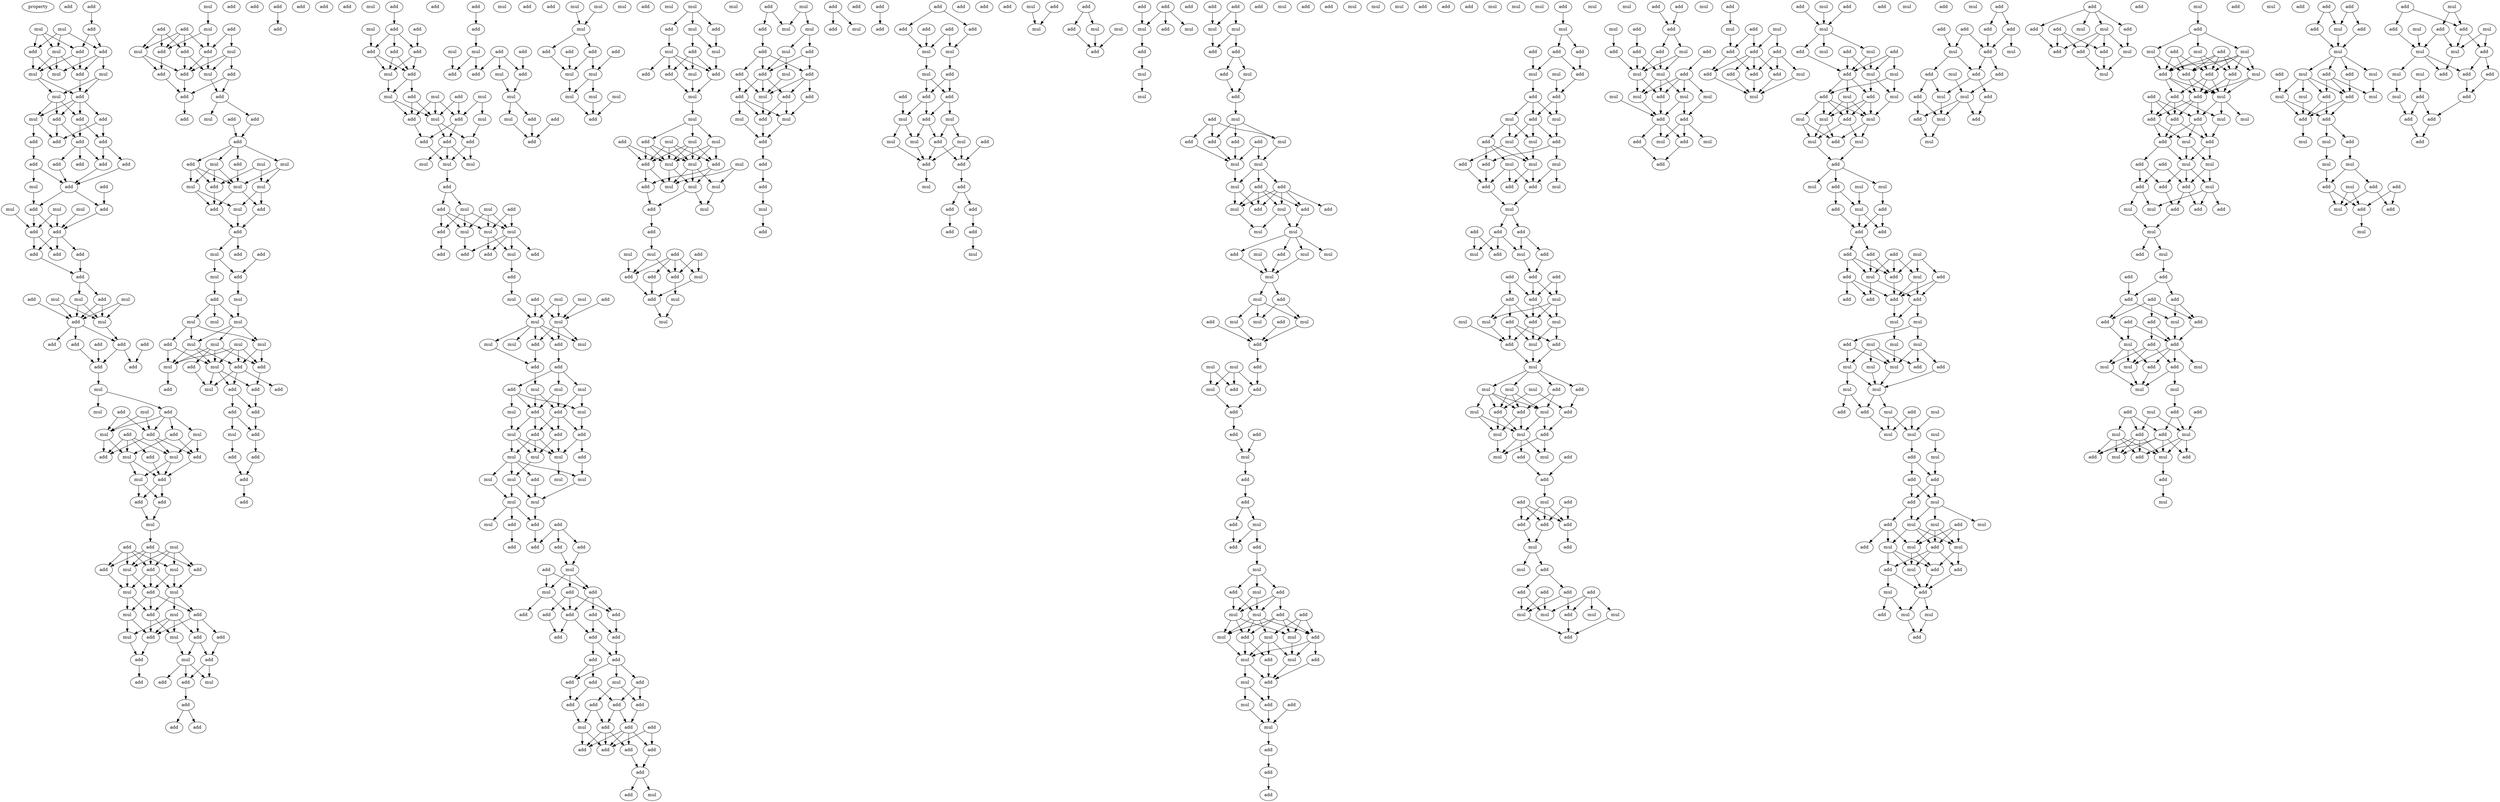 digraph {
    node [fontcolor=black]
    property [mul=2,lf=1.7]
    0 [ label = add ];
    1 [ label = add ];
    2 [ label = mul ];
    3 [ label = add ];
    4 [ label = mul ];
    5 [ label = add ];
    6 [ label = add ];
    7 [ label = mul ];
    8 [ label = add ];
    9 [ label = mul ];
    10 [ label = mul ];
    11 [ label = mul ];
    12 [ label = add ];
    13 [ label = mul ];
    14 [ label = add ];
    15 [ label = mul ];
    16 [ label = add ];
    17 [ label = add ];
    18 [ label = add ];
    19 [ label = add ];
    20 [ label = add ];
    21 [ label = add ];
    22 [ label = add ];
    23 [ label = add ];
    24 [ label = add ];
    25 [ label = add ];
    26 [ label = add ];
    27 [ label = add ];
    28 [ label = add ];
    29 [ label = mul ];
    30 [ label = add ];
    31 [ label = add ];
    32 [ label = mul ];
    33 [ label = mul ];
    34 [ label = add ];
    35 [ label = mul ];
    36 [ label = add ];
    37 [ label = add ];
    38 [ label = add ];
    39 [ label = add ];
    40 [ label = add ];
    41 [ label = add ];
    42 [ label = mul ];
    43 [ label = mul ];
    44 [ label = add ];
    45 [ label = mul ];
    46 [ label = add ];
    47 [ label = mul ];
    48 [ label = add ];
    49 [ label = add ];
    50 [ label = add ];
    51 [ label = add ];
    52 [ label = add ];
    53 [ label = add ];
    54 [ label = add ];
    55 [ label = add ];
    56 [ label = mul ];
    57 [ label = mul ];
    58 [ label = add ];
    59 [ label = mul ];
    60 [ label = add ];
    61 [ label = add ];
    62 [ label = mul ];
    63 [ label = add ];
    64 [ label = mul ];
    65 [ label = add ];
    66 [ label = mul ];
    67 [ label = add ];
    68 [ label = mul ];
    69 [ label = add ];
    70 [ label = add ];
    71 [ label = mul ];
    72 [ label = add ];
    73 [ label = add ];
    74 [ label = add ];
    75 [ label = mul ];
    76 [ label = add ];
    77 [ label = add ];
    78 [ label = mul ];
    79 [ label = mul ];
    80 [ label = add ];
    81 [ label = add ];
    82 [ label = mul ];
    83 [ label = add ];
    84 [ label = add ];
    85 [ label = mul ];
    86 [ label = mul ];
    87 [ label = mul ];
    88 [ label = add ];
    89 [ label = mul ];
    90 [ label = add ];
    91 [ label = add ];
    92 [ label = mul ];
    93 [ label = add ];
    94 [ label = add ];
    95 [ label = mul ];
    96 [ label = add ];
    97 [ label = mul ];
    98 [ label = add ];
    99 [ label = add ];
    100 [ label = add ];
    101 [ label = mul ];
    102 [ label = add ];
    103 [ label = add ];
    104 [ label = add ];
    105 [ label = add ];
    106 [ label = mul ];
    107 [ label = mul ];
    108 [ label = add ];
    109 [ label = add ];
    110 [ label = add ];
    111 [ label = add ];
    112 [ label = add ];
    113 [ label = mul ];
    114 [ label = mul ];
    115 [ label = add ];
    116 [ label = add ];
    117 [ label = add ];
    118 [ label = mul ];
    119 [ label = add ];
    120 [ label = add ];
    121 [ label = add ];
    122 [ label = add ];
    123 [ label = mul ];
    124 [ label = add ];
    125 [ label = add ];
    126 [ label = add ];
    127 [ label = mul ];
    128 [ label = mul ];
    129 [ label = add ];
    130 [ label = add ];
    131 [ label = mul ];
    132 [ label = mul ];
    133 [ label = mul ];
    134 [ label = mul ];
    135 [ label = add ];
    136 [ label = mul ];
    137 [ label = add ];
    138 [ label = add ];
    139 [ label = add ];
    140 [ label = add ];
    141 [ label = add ];
    142 [ label = mul ];
    143 [ label = mul ];
    144 [ label = add ];
    145 [ label = mul ];
    146 [ label = add ];
    147 [ label = mul ];
    148 [ label = mul ];
    149 [ label = mul ];
    150 [ label = add ];
    151 [ label = mul ];
    152 [ label = mul ];
    153 [ label = mul ];
    154 [ label = mul ];
    155 [ label = add ];
    156 [ label = add ];
    157 [ label = mul ];
    158 [ label = add ];
    159 [ label = mul ];
    160 [ label = add ];
    161 [ label = add ];
    162 [ label = add ];
    163 [ label = mul ];
    164 [ label = add ];
    165 [ label = add ];
    166 [ label = add ];
    167 [ label = mul ];
    168 [ label = add ];
    169 [ label = add ];
    170 [ label = add ];
    171 [ label = add ];
    172 [ label = add ];
    173 [ label = add ];
    174 [ label = add ];
    175 [ label = add ];
    176 [ label = add ];
    177 [ label = add ];
    178 [ label = add ];
    179 [ label = add ];
    180 [ label = mul ];
    181 [ label = add ];
    182 [ label = add ];
    183 [ label = add ];
    184 [ label = mul ];
    185 [ label = add ];
    186 [ label = add ];
    187 [ label = add ];
    188 [ label = add ];
    189 [ label = add ];
    190 [ label = mul ];
    191 [ label = mul ];
    192 [ label = mul ];
    193 [ label = mul ];
    194 [ label = add ];
    195 [ label = add ];
    196 [ label = mul ];
    197 [ label = add ];
    198 [ label = mul ];
    199 [ label = add ];
    200 [ label = add ];
    201 [ label = add ];
    202 [ label = add ];
    203 [ label = mul ];
    204 [ label = mul ];
    205 [ label = mul ];
    206 [ label = add ];
    207 [ label = add ];
    208 [ label = mul ];
    209 [ label = add ];
    210 [ label = mul ];
    211 [ label = mul ];
    212 [ label = add ];
    213 [ label = mul ];
    214 [ label = mul ];
    215 [ label = add ];
    216 [ label = add ];
    217 [ label = add ];
    218 [ label = add ];
    219 [ label = mul ];
    220 [ label = add ];
    221 [ label = mul ];
    222 [ label = add ];
    223 [ label = mul ];
    224 [ label = add ];
    225 [ label = mul ];
    226 [ label = mul ];
    227 [ label = mul ];
    228 [ label = mul ];
    229 [ label = add ];
    230 [ label = mul ];
    231 [ label = add ];
    232 [ label = mul ];
    233 [ label = add ];
    234 [ label = add ];
    235 [ label = add ];
    236 [ label = mul ];
    237 [ label = mul ];
    238 [ label = mul ];
    239 [ label = add ];
    240 [ label = mul ];
    241 [ label = add ];
    242 [ label = mul ];
    243 [ label = add ];
    244 [ label = mul ];
    245 [ label = add ];
    246 [ label = add ];
    247 [ label = mul ];
    248 [ label = mul ];
    249 [ label = add ];
    250 [ label = mul ];
    251 [ label = mul ];
    252 [ label = mul ];
    253 [ label = add ];
    254 [ label = mul ];
    255 [ label = mul ];
    256 [ label = mul ];
    257 [ label = mul ];
    258 [ label = add ];
    259 [ label = add ];
    260 [ label = add ];
    261 [ label = mul ];
    262 [ label = add ];
    263 [ label = add ];
    264 [ label = add ];
    265 [ label = add ];
    266 [ label = add ];
    267 [ label = mul ];
    268 [ label = mul ];
    269 [ label = add ];
    270 [ label = add ];
    271 [ label = add ];
    272 [ label = add ];
    273 [ label = add ];
    274 [ label = add ];
    275 [ label = add ];
    276 [ label = add ];
    277 [ label = add ];
    278 [ label = add ];
    279 [ label = add ];
    280 [ label = add ];
    281 [ label = mul ];
    282 [ label = add ];
    283 [ label = add ];
    284 [ label = add ];
    285 [ label = add ];
    286 [ label = add ];
    287 [ label = add ];
    288 [ label = add ];
    289 [ label = add ];
    290 [ label = add ];
    291 [ label = add ];
    292 [ label = mul ];
    293 [ label = add ];
    294 [ label = add ];
    295 [ label = add ];
    296 [ label = add ];
    297 [ label = add ];
    298 [ label = add ];
    299 [ label = mul ];
    300 [ label = add ];
    301 [ label = mul ];
    302 [ label = add ];
    303 [ label = mul ];
    304 [ label = mul ];
    305 [ label = add ];
    306 [ label = add ];
    307 [ label = add ];
    308 [ label = add ];
    309 [ label = add ];
    310 [ label = mul ];
    311 [ label = mul ];
    312 [ label = mul ];
    313 [ label = add ];
    314 [ label = add ];
    315 [ label = add ];
    316 [ label = add ];
    317 [ label = add ];
    318 [ label = mul ];
    319 [ label = mul ];
    320 [ label = mul ];
    321 [ label = add ];
    322 [ label = mul ];
    323 [ label = add ];
    324 [ label = add ];
    325 [ label = add ];
    326 [ label = mul ];
    327 [ label = mul ];
    328 [ label = mul ];
    329 [ label = mul ];
    330 [ label = mul ];
    331 [ label = add ];
    332 [ label = add ];
    333 [ label = mul ];
    334 [ label = mul ];
    335 [ label = add ];
    336 [ label = mul ];
    337 [ label = add ];
    338 [ label = mul ];
    339 [ label = mul ];
    340 [ label = add ];
    341 [ label = mul ];
    342 [ label = add ];
    343 [ label = add ];
    344 [ label = add ];
    345 [ label = mul ];
    346 [ label = mul ];
    347 [ label = mul ];
    348 [ label = add ];
    349 [ label = mul ];
    350 [ label = add ];
    351 [ label = mul ];
    352 [ label = mul ];
    353 [ label = add ];
    354 [ label = mul ];
    355 [ label = add ];
    356 [ label = mul ];
    357 [ label = mul ];
    358 [ label = mul ];
    359 [ label = add ];
    360 [ label = mul ];
    361 [ label = mul ];
    362 [ label = mul ];
    363 [ label = add ];
    364 [ label = add ];
    365 [ label = add ];
    366 [ label = mul ];
    367 [ label = add ];
    368 [ label = mul ];
    369 [ label = add ];
    370 [ label = add ];
    371 [ label = add ];
    372 [ label = mul ];
    373 [ label = mul ];
    374 [ label = add ];
    375 [ label = mul ];
    376 [ label = mul ];
    377 [ label = add ];
    378 [ label = add ];
    379 [ label = mul ];
    380 [ label = mul ];
    381 [ label = add ];
    382 [ label = add ];
    383 [ label = mul ];
    384 [ label = mul ];
    385 [ label = add ];
    386 [ label = add ];
    387 [ label = add ];
    388 [ label = mul ];
    389 [ label = add ];
    390 [ label = add ];
    391 [ label = add ];
    392 [ label = add ];
    393 [ label = mul ];
    394 [ label = mul ];
    395 [ label = add ];
    396 [ label = add ];
    397 [ label = add ];
    398 [ label = add ];
    399 [ label = mul ];
    400 [ label = add ];
    401 [ label = mul ];
    402 [ label = add ];
    403 [ label = add ];
    404 [ label = add ];
    405 [ label = add ];
    406 [ label = add ];
    407 [ label = add ];
    408 [ label = add ];
    409 [ label = add ];
    410 [ label = add ];
    411 [ label = mul ];
    412 [ label = mul ];
    413 [ label = mul ];
    414 [ label = add ];
    415 [ label = add ];
    416 [ label = add ];
    417 [ label = add ];
    418 [ label = mul ];
    419 [ label = mul ];
    420 [ label = add ];
    421 [ label = mul ];
    422 [ label = add ];
    423 [ label = mul ];
    424 [ label = add ];
    425 [ label = mul ];
    426 [ label = add ];
    427 [ label = add ];
    428 [ label = add ];
    429 [ label = mul ];
    430 [ label = add ];
    431 [ label = add ];
    432 [ label = add ];
    433 [ label = add ];
    434 [ label = add ];
    435 [ label = add ];
    436 [ label = mul ];
    437 [ label = add ];
    438 [ label = mul ];
    439 [ label = add ];
    440 [ label = mul ];
    441 [ label = add ];
    442 [ label = add ];
    443 [ label = mul ];
    444 [ label = mul ];
    445 [ label = add ];
    446 [ label = add ];
    447 [ label = add ];
    448 [ label = mul ];
    449 [ label = add ];
    450 [ label = add ];
    451 [ label = mul ];
    452 [ label = add ];
    453 [ label = mul ];
    454 [ label = add ];
    455 [ label = mul ];
    456 [ label = add ];
    457 [ label = add ];
    458 [ label = mul ];
    459 [ label = mul ];
    460 [ label = add ];
    461 [ label = add ];
    462 [ label = add ];
    463 [ label = mul ];
    464 [ label = add ];
    465 [ label = mul ];
    466 [ label = add ];
    467 [ label = add ];
    468 [ label = add ];
    469 [ label = mul ];
    470 [ label = add ];
    471 [ label = add ];
    472 [ label = mul ];
    473 [ label = mul ];
    474 [ label = mul ];
    475 [ label = add ];
    476 [ label = add ];
    477 [ label = add ];
    478 [ label = add ];
    479 [ label = add ];
    480 [ label = mul ];
    481 [ label = mul ];
    482 [ label = mul ];
    483 [ label = mul ];
    484 [ label = add ];
    485 [ label = mul ];
    486 [ label = mul ];
    487 [ label = add ];
    488 [ label = mul ];
    489 [ label = mul ];
    490 [ label = mul ];
    491 [ label = add ];
    492 [ label = add ];
    493 [ label = mul ];
    494 [ label = add ];
    495 [ label = mul ];
    496 [ label = mul ];
    497 [ label = add ];
    498 [ label = mul ];
    499 [ label = add ];
    500 [ label = mul ];
    501 [ label = add ];
    502 [ label = add ];
    503 [ label = mul ];
    504 [ label = add ];
    505 [ label = add ];
    506 [ label = add ];
    507 [ label = mul ];
    508 [ label = mul ];
    509 [ label = add ];
    510 [ label = add ];
    511 [ label = add ];
    512 [ label = add ];
    513 [ label = mul ];
    514 [ label = mul ];
    515 [ label = add ];
    516 [ label = add ];
    517 [ label = add ];
    518 [ label = mul ];
    519 [ label = add ];
    520 [ label = mul ];
    521 [ label = add ];
    522 [ label = mul ];
    523 [ label = add ];
    524 [ label = mul ];
    525 [ label = mul ];
    526 [ label = add ];
    527 [ label = add ];
    528 [ label = mul ];
    529 [ label = add ];
    530 [ label = mul ];
    531 [ label = mul ];
    532 [ label = add ];
    533 [ label = mul ];
    534 [ label = add ];
    535 [ label = mul ];
    536 [ label = mul ];
    537 [ label = add ];
    538 [ label = add ];
    539 [ label = add ];
    540 [ label = mul ];
    541 [ label = mul ];
    542 [ label = add ];
    543 [ label = mul ];
    544 [ label = add ];
    545 [ label = add ];
    546 [ label = add ];
    547 [ label = add ];
    548 [ label = add ];
    549 [ label = mul ];
    550 [ label = mul ];
    551 [ label = mul ];
    552 [ label = add ];
    553 [ label = mul ];
    554 [ label = mul ];
    555 [ label = add ];
    556 [ label = mul ];
    557 [ label = add ];
    558 [ label = add ];
    559 [ label = mul ];
    560 [ label = mul ];
    561 [ label = add ];
    562 [ label = add ];
    563 [ label = add ];
    564 [ label = add ];
    565 [ label = mul ];
    566 [ label = mul ];
    567 [ label = add ];
    568 [ label = add ];
    569 [ label = mul ];
    570 [ label = mul ];
    571 [ label = mul ];
    572 [ label = mul ];
    573 [ label = add ];
    574 [ label = add ];
    575 [ label = mul ];
    576 [ label = add ];
    577 [ label = mul ];
    578 [ label = add ];
    579 [ label = add ];
    580 [ label = mul ];
    581 [ label = add ];
    582 [ label = add ];
    583 [ label = add ];
    584 [ label = mul ];
    585 [ label = mul ];
    586 [ label = add ];
    587 [ label = add ];
    588 [ label = add ];
    589 [ label = add ];
    590 [ label = add ];
    591 [ label = mul ];
    592 [ label = add ];
    593 [ label = add ];
    594 [ label = add ];
    595 [ label = mul ];
    596 [ label = mul ];
    597 [ label = mul ];
    598 [ label = add ];
    599 [ label = add ];
    600 [ label = mul ];
    601 [ label = add ];
    602 [ label = mul ];
    603 [ label = mul ];
    604 [ label = mul ];
    605 [ label = add ];
    606 [ label = add ];
    607 [ label = mul ];
    608 [ label = add ];
    609 [ label = add ];
    610 [ label = mul ];
    611 [ label = add ];
    612 [ label = mul ];
    613 [ label = mul ];
    614 [ label = add ];
    615 [ label = mul ];
    616 [ label = add ];
    617 [ label = mul ];
    618 [ label = add ];
    619 [ label = mul ];
    620 [ label = add ];
    621 [ label = add ];
    622 [ label = add ];
    623 [ label = mul ];
    624 [ label = add ];
    625 [ label = add ];
    626 [ label = add ];
    627 [ label = mul ];
    628 [ label = add ];
    629 [ label = mul ];
    630 [ label = add ];
    631 [ label = add ];
    632 [ label = add ];
    633 [ label = add ];
    634 [ label = add ];
    635 [ label = mul ];
    636 [ label = mul ];
    637 [ label = mul ];
    638 [ label = mul ];
    639 [ label = add ];
    640 [ label = add ];
    641 [ label = add ];
    642 [ label = mul ];
    643 [ label = add ];
    644 [ label = add ];
    645 [ label = add ];
    646 [ label = mul ];
    647 [ label = add ];
    648 [ label = add ];
    649 [ label = add ];
    650 [ label = mul ];
    651 [ label = add ];
    652 [ label = mul ];
    653 [ label = mul ];
    654 [ label = add ];
    655 [ label = mul ];
    656 [ label = mul ];
    657 [ label = mul ];
    658 [ label = mul ];
    659 [ label = add ];
    660 [ label = add ];
    661 [ label = add ];
    662 [ label = mul ];
    663 [ label = add ];
    664 [ label = add ];
    665 [ label = mul ];
    666 [ label = add ];
    667 [ label = add ];
    668 [ label = add ];
    669 [ label = mul ];
    670 [ label = mul ];
    671 [ label = add ];
    672 [ label = add ];
    673 [ label = add ];
    674 [ label = add ];
    675 [ label = add ];
    676 [ label = mul ];
    677 [ label = add ];
    678 [ label = add ];
    679 [ label = mul ];
    680 [ label = add ];
    681 [ label = mul ];
    682 [ label = add ];
    683 [ label = add ];
    684 [ label = mul ];
    685 [ label = mul ];
    686 [ label = add ];
    687 [ label = mul ];
    688 [ label = add ];
    689 [ label = add ];
    690 [ label = mul ];
    691 [ label = mul ];
    692 [ label = mul ];
    693 [ label = add ];
    694 [ label = mul ];
    695 [ label = add ];
    696 [ label = add ];
    697 [ label = mul ];
    698 [ label = add ];
    699 [ label = mul ];
    700 [ label = mul ];
    701 [ label = mul ];
    702 [ label = mul ];
    703 [ label = add ];
    704 [ label = mul ];
    705 [ label = add ];
    706 [ label = mul ];
    707 [ label = mul ];
    708 [ label = add ];
    709 [ label = mul ];
    710 [ label = add ];
    711 [ label = add ];
    712 [ label = add ];
    713 [ label = mul ];
    714 [ label = add ];
    715 [ label = add ];
    716 [ label = add ];
    717 [ label = mul ];
    718 [ label = add ];
    719 [ label = add ];
    720 [ label = add ];
    721 [ label = mul ];
    722 [ label = add ];
    723 [ label = add ];
    724 [ label = mul ];
    725 [ label = add ];
    726 [ label = add ];
    727 [ label = add ];
    728 [ label = add ];
    729 [ label = mul ];
    730 [ label = mul ];
    731 [ label = mul ];
    732 [ label = add ];
    733 [ label = mul ];
    734 [ label = mul ];
    735 [ label = add ];
    736 [ label = mul ];
    737 [ label = mul ];
    738 [ label = mul ];
    739 [ label = add ];
    740 [ label = mul ];
    741 [ label = mul ];
    742 [ label = add ];
    743 [ label = mul ];
    744 [ label = mul ];
    745 [ label = add ];
    746 [ label = add ];
    747 [ label = mul ];
    748 [ label = mul ];
    749 [ label = mul ];
    750 [ label = mul ];
    751 [ label = add ];
    752 [ label = add ];
    753 [ label = add ];
    754 [ label = mul ];
    755 [ label = add ];
    756 [ label = add ];
    757 [ label = mul ];
    758 [ label = add ];
    759 [ label = mul ];
    760 [ label = mul ];
    761 [ label = mul ];
    762 [ label = mul ];
    763 [ label = add ];
    764 [ label = add ];
    765 [ label = mul ];
    766 [ label = add ];
    767 [ label = add ];
    768 [ label = mul ];
    769 [ label = add ];
    770 [ label = add ];
    771 [ label = mul ];
    772 [ label = mul ];
    773 [ label = add ];
    774 [ label = mul ];
    775 [ label = add ];
    776 [ label = mul ];
    777 [ label = add ];
    778 [ label = add ];
    779 [ label = add ];
    780 [ label = add ];
    781 [ label = add ];
    782 [ label = mul ];
    783 [ label = mul ];
    784 [ label = add ];
    785 [ label = add ];
    786 [ label = add ];
    787 [ label = add ];
    788 [ label = mul ];
    789 [ label = add ];
    790 [ label = mul ];
    791 [ label = mul ];
    792 [ label = add ];
    793 [ label = add ];
    794 [ label = add ];
    795 [ label = mul ];
    796 [ label = mul ];
    797 [ label = add ];
    798 [ label = add ];
    799 [ label = add ];
    800 [ label = add ];
    801 [ label = add ];
    802 [ label = mul ];
    803 [ label = mul ];
    804 [ label = add ];
    805 [ label = mul ];
    806 [ label = add ];
    807 [ label = add ];
    808 [ label = mul ];
    809 [ label = mul ];
    810 [ label = add ];
    811 [ label = add ];
    812 [ label = mul ];
    813 [ label = mul ];
    814 [ label = add ];
    815 [ label = mul ];
    816 [ label = add ];
    817 [ label = add ];
    818 [ label = mul ];
    819 [ label = add ];
    820 [ label = add ];
    821 [ label = add ];
    822 [ label = add ];
    823 [ label = mul ];
    824 [ label = add ];
    825 [ label = add ];
    826 [ label = add ];
    827 [ label = add ];
    828 [ label = mul ];
    829 [ label = mul ];
    830 [ label = add ];
    831 [ label = add ];
    832 [ label = mul ];
    833 [ label = mul ];
    834 [ label = add ];
    835 [ label = mul ];
    836 [ label = add ];
    837 [ label = add ];
    838 [ label = add ];
    839 [ label = add ];
    840 [ label = mul ];
    841 [ label = add ];
    842 [ label = add ];
    843 [ label = mul ];
    844 [ label = mul ];
    845 [ label = add ];
    846 [ label = mul ];
    847 [ label = add ];
    848 [ label = mul ];
    849 [ label = add ];
    850 [ label = add ];
    851 [ label = add ];
    852 [ label = mul ];
    853 [ label = add ];
    854 [ label = add ];
    855 [ label = add ];
    856 [ label = add ];
    857 [ label = add ];
    858 [ label = add ];
    859 [ label = add ];
    860 [ label = mul ];
    861 [ label = add ];
    862 [ label = add ];
    863 [ label = mul ];
    864 [ label = mul ];
    865 [ label = mul ];
    866 [ label = add ];
    867 [ label = mul ];
    868 [ label = add ];
    869 [ label = mul ];
    870 [ label = mul ];
    871 [ label = mul ];
    872 [ label = add ];
    873 [ label = add ];
    874 [ label = add ];
    875 [ label = mul ];
    876 [ label = add ];
    877 [ label = mul ];
    878 [ label = add ];
    879 [ label = add ];
    880 [ label = mul ];
    881 [ label = add ];
    882 [ label = mul ];
    883 [ label = add ];
    884 [ label = add ];
    885 [ label = add ];
    886 [ label = mul ];
    887 [ label = add ];
    888 [ label = add ];
    889 [ label = mul ];
    890 [ label = add ];
    891 [ label = add ];
    892 [ label = mul ];
    893 [ label = add ];
    894 [ label = add ];
    895 [ label = add ];
    896 [ label = mul ];
    897 [ label = mul ];
    898 [ label = mul ];
    899 [ label = add ];
    900 [ label = mul ];
    901 [ label = mul ];
    902 [ label = add ];
    903 [ label = add ];
    904 [ label = add ];
    905 [ label = add ];
    906 [ label = mul ];
    907 [ label = mul ];
    908 [ label = mul ];
    909 [ label = mul ];
    910 [ label = add ];
    911 [ label = add ];
    912 [ label = mul ];
    913 [ label = add ];
    914 [ label = mul ];
    915 [ label = add ];
    916 [ label = add ];
    917 [ label = mul ];
    918 [ label = add ];
    919 [ label = mul ];
    920 [ label = add ];
    921 [ label = mul ];
    922 [ label = add ];
    923 [ label = mul ];
    924 [ label = add ];
    925 [ label = add ];
    926 [ label = mul ];
    927 [ label = mul ];
    928 [ label = add ];
    929 [ label = mul ];
    930 [ label = add ];
    931 [ label = add ];
    932 [ label = mul ];
    933 [ label = add ];
    934 [ label = mul ];
    935 [ label = add ];
    936 [ label = add ];
    937 [ label = add ];
    938 [ label = add ];
    1 -> 3 [ name = 0 ];
    2 -> 5 [ name = 1 ];
    2 -> 6 [ name = 2 ];
    2 -> 7 [ name = 3 ];
    3 -> 6 [ name = 4 ];
    3 -> 8 [ name = 5 ];
    4 -> 5 [ name = 6 ];
    4 -> 7 [ name = 7 ];
    4 -> 8 [ name = 8 ];
    5 -> 9 [ name = 9 ];
    5 -> 10 [ name = 10 ];
    6 -> 9 [ name = 11 ];
    6 -> 11 [ name = 12 ];
    6 -> 12 [ name = 13 ];
    7 -> 9 [ name = 14 ];
    7 -> 10 [ name = 15 ];
    7 -> 12 [ name = 16 ];
    8 -> 10 [ name = 17 ];
    8 -> 12 [ name = 18 ];
    10 -> 13 [ name = 19 ];
    10 -> 14 [ name = 20 ];
    11 -> 13 [ name = 21 ];
    11 -> 14 [ name = 22 ];
    12 -> 14 [ name = 23 ];
    13 -> 15 [ name = 24 ];
    13 -> 17 [ name = 25 ];
    13 -> 18 [ name = 26 ];
    14 -> 15 [ name = 27 ];
    14 -> 16 [ name = 28 ];
    14 -> 17 [ name = 29 ];
    14 -> 18 [ name = 30 ];
    15 -> 19 [ name = 31 ];
    15 -> 21 [ name = 32 ];
    16 -> 20 [ name = 33 ];
    16 -> 21 [ name = 34 ];
    17 -> 20 [ name = 35 ];
    17 -> 22 [ name = 36 ];
    18 -> 21 [ name = 37 ];
    18 -> 22 [ name = 38 ];
    19 -> 23 [ name = 39 ];
    20 -> 25 [ name = 40 ];
    20 -> 27 [ name = 41 ];
    22 -> 24 [ name = 42 ];
    22 -> 25 [ name = 43 ];
    22 -> 26 [ name = 44 ];
    23 -> 28 [ name = 45 ];
    23 -> 29 [ name = 46 ];
    24 -> 28 [ name = 47 ];
    25 -> 28 [ name = 48 ];
    27 -> 28 [ name = 49 ];
    28 -> 31 [ name = 50 ];
    28 -> 34 [ name = 51 ];
    29 -> 31 [ name = 52 ];
    30 -> 34 [ name = 53 ];
    31 -> 36 [ name = 54 ];
    31 -> 37 [ name = 55 ];
    32 -> 36 [ name = 56 ];
    33 -> 37 [ name = 57 ];
    34 -> 37 [ name = 58 ];
    35 -> 36 [ name = 59 ];
    35 -> 37 [ name = 60 ];
    36 -> 38 [ name = 61 ];
    36 -> 39 [ name = 62 ];
    37 -> 38 [ name = 63 ];
    37 -> 39 [ name = 64 ];
    37 -> 40 [ name = 65 ];
    39 -> 41 [ name = 66 ];
    40 -> 41 [ name = 67 ];
    41 -> 42 [ name = 68 ];
    41 -> 46 [ name = 69 ];
    42 -> 47 [ name = 70 ];
    42 -> 48 [ name = 71 ];
    43 -> 47 [ name = 72 ];
    43 -> 48 [ name = 73 ];
    44 -> 48 [ name = 74 ];
    45 -> 47 [ name = 75 ];
    45 -> 48 [ name = 76 ];
    46 -> 47 [ name = 77 ];
    46 -> 48 [ name = 78 ];
    47 -> 53 [ name = 79 ];
    48 -> 49 [ name = 80 ];
    48 -> 52 [ name = 81 ];
    48 -> 53 [ name = 82 ];
    50 -> 55 [ name = 83 ];
    51 -> 54 [ name = 84 ];
    52 -> 54 [ name = 85 ];
    53 -> 54 [ name = 86 ];
    53 -> 55 [ name = 87 ];
    54 -> 56 [ name = 88 ];
    56 -> 57 [ name = 89 ];
    56 -> 60 [ name = 90 ];
    58 -> 64 [ name = 91 ];
    58 -> 65 [ name = 92 ];
    59 -> 64 [ name = 93 ];
    59 -> 65 [ name = 94 ];
    60 -> 61 [ name = 95 ];
    60 -> 62 [ name = 96 ];
    60 -> 64 [ name = 97 ];
    60 -> 65 [ name = 98 ];
    61 -> 66 [ name = 99 ];
    61 -> 69 [ name = 100 ];
    62 -> 68 [ name = 101 ];
    62 -> 69 [ name = 102 ];
    63 -> 66 [ name = 103 ];
    63 -> 67 [ name = 104 ];
    63 -> 68 [ name = 105 ];
    63 -> 70 [ name = 106 ];
    64 -> 66 [ name = 107 ];
    64 -> 70 [ name = 108 ];
    65 -> 68 [ name = 109 ];
    65 -> 69 [ name = 110 ];
    65 -> 70 [ name = 111 ];
    66 -> 71 [ name = 112 ];
    66 -> 72 [ name = 113 ];
    67 -> 72 [ name = 114 ];
    68 -> 71 [ name = 115 ];
    68 -> 72 [ name = 116 ];
    69 -> 72 [ name = 117 ];
    71 -> 73 [ name = 118 ];
    71 -> 74 [ name = 119 ];
    72 -> 73 [ name = 120 ];
    72 -> 74 [ name = 121 ];
    73 -> 75 [ name = 122 ];
    74 -> 75 [ name = 123 ];
    75 -> 77 [ name = 124 ];
    76 -> 79 [ name = 125 ];
    76 -> 80 [ name = 126 ];
    76 -> 81 [ name = 127 ];
    76 -> 82 [ name = 128 ];
    77 -> 79 [ name = 129 ];
    77 -> 80 [ name = 130 ];
    77 -> 81 [ name = 131 ];
    77 -> 83 [ name = 132 ];
    78 -> 79 [ name = 133 ];
    78 -> 81 [ name = 134 ];
    78 -> 82 [ name = 135 ];
    78 -> 83 [ name = 136 ];
    79 -> 84 [ name = 137 ];
    79 -> 85 [ name = 138 ];
    80 -> 85 [ name = 139 ];
    81 -> 84 [ name = 140 ];
    81 -> 85 [ name = 141 ];
    81 -> 86 [ name = 142 ];
    82 -> 84 [ name = 143 ];
    82 -> 86 [ name = 144 ];
    83 -> 86 [ name = 145 ];
    84 -> 87 [ name = 146 ];
    84 -> 88 [ name = 147 ];
    84 -> 90 [ name = 148 ];
    85 -> 87 [ name = 149 ];
    85 -> 90 [ name = 150 ];
    86 -> 88 [ name = 151 ];
    86 -> 89 [ name = 152 ];
    86 -> 90 [ name = 153 ];
    87 -> 94 [ name = 154 ];
    87 -> 95 [ name = 155 ];
    88 -> 91 [ name = 156 ];
    88 -> 93 [ name = 157 ];
    88 -> 94 [ name = 158 ];
    89 -> 91 [ name = 159 ];
    89 -> 92 [ name = 160 ];
    89 -> 94 [ name = 161 ];
    89 -> 95 [ name = 162 ];
    90 -> 92 [ name = 163 ];
    90 -> 94 [ name = 164 ];
    91 -> 96 [ name = 165 ];
    91 -> 97 [ name = 166 ];
    92 -> 97 [ name = 167 ];
    93 -> 96 [ name = 168 ];
    94 -> 98 [ name = 169 ];
    95 -> 98 [ name = 170 ];
    96 -> 100 [ name = 171 ];
    96 -> 101 [ name = 172 ];
    97 -> 100 [ name = 173 ];
    97 -> 101 [ name = 174 ];
    97 -> 102 [ name = 175 ];
    98 -> 99 [ name = 176 ];
    100 -> 103 [ name = 177 ];
    103 -> 104 [ name = 178 ];
    103 -> 105 [ name = 179 ];
    106 -> 107 [ name = 180 ];
    107 -> 111 [ name = 181 ];
    107 -> 115 [ name = 182 ];
    108 -> 114 [ name = 183 ];
    108 -> 115 [ name = 184 ];
    109 -> 111 [ name = 185 ];
    109 -> 112 [ name = 186 ];
    109 -> 113 [ name = 187 ];
    109 -> 115 [ name = 188 ];
    110 -> 111 [ name = 189 ];
    110 -> 112 [ name = 190 ];
    110 -> 113 [ name = 191 ];
    111 -> 119 [ name = 192 ];
    112 -> 116 [ name = 193 ];
    112 -> 118 [ name = 194 ];
    113 -> 116 [ name = 195 ];
    113 -> 119 [ name = 196 ];
    114 -> 116 [ name = 197 ];
    114 -> 117 [ name = 198 ];
    114 -> 118 [ name = 199 ];
    115 -> 116 [ name = 200 ];
    115 -> 118 [ name = 201 ];
    116 -> 121 [ name = 202 ];
    117 -> 120 [ name = 203 ];
    117 -> 121 [ name = 204 ];
    118 -> 120 [ name = 205 ];
    119 -> 121 [ name = 206 ];
    120 -> 123 [ name = 207 ];
    120 -> 125 [ name = 208 ];
    121 -> 122 [ name = 209 ];
    124 -> 126 [ name = 210 ];
    125 -> 126 [ name = 211 ];
    126 -> 127 [ name = 212 ];
    126 -> 129 [ name = 213 ];
    126 -> 130 [ name = 214 ];
    126 -> 131 [ name = 215 ];
    127 -> 133 [ name = 216 ];
    127 -> 134 [ name = 217 ];
    127 -> 135 [ name = 218 ];
    128 -> 132 [ name = 219 ];
    128 -> 135 [ name = 220 ];
    129 -> 133 [ name = 221 ];
    130 -> 133 [ name = 222 ];
    130 -> 134 [ name = 223 ];
    130 -> 135 [ name = 224 ];
    131 -> 132 [ name = 225 ];
    131 -> 133 [ name = 226 ];
    132 -> 136 [ name = 227 ];
    132 -> 137 [ name = 228 ];
    133 -> 137 [ name = 229 ];
    133 -> 138 [ name = 230 ];
    134 -> 136 [ name = 231 ];
    134 -> 138 [ name = 232 ];
    135 -> 138 [ name = 233 ];
    136 -> 139 [ name = 234 ];
    137 -> 139 [ name = 235 ];
    138 -> 139 [ name = 236 ];
    139 -> 141 [ name = 237 ];
    139 -> 142 [ name = 238 ];
    140 -> 144 [ name = 239 ];
    142 -> 143 [ name = 240 ];
    142 -> 144 [ name = 241 ];
    143 -> 146 [ name = 242 ];
    144 -> 145 [ name = 243 ];
    145 -> 149 [ name = 244 ];
    146 -> 147 [ name = 245 ];
    146 -> 148 [ name = 246 ];
    146 -> 149 [ name = 247 ];
    148 -> 150 [ name = 248 ];
    148 -> 151 [ name = 249 ];
    148 -> 152 [ name = 250 ];
    149 -> 151 [ name = 251 ];
    149 -> 152 [ name = 252 ];
    149 -> 154 [ name = 253 ];
    150 -> 157 [ name = 254 ];
    150 -> 159 [ name = 255 ];
    151 -> 156 [ name = 256 ];
    151 -> 157 [ name = 257 ];
    151 -> 159 [ name = 258 ];
    152 -> 156 [ name = 259 ];
    152 -> 158 [ name = 260 ];
    153 -> 156 [ name = 261 ];
    153 -> 157 [ name = 262 ];
    153 -> 158 [ name = 263 ];
    153 -> 159 [ name = 264 ];
    154 -> 155 [ name = 265 ];
    154 -> 157 [ name = 266 ];
    154 -> 158 [ name = 267 ];
    154 -> 159 [ name = 268 ];
    155 -> 163 [ name = 269 ];
    156 -> 160 [ name = 270 ];
    156 -> 162 [ name = 271 ];
    156 -> 163 [ name = 272 ];
    157 -> 161 [ name = 273 ];
    158 -> 164 [ name = 274 ];
    159 -> 160 [ name = 275 ];
    159 -> 163 [ name = 276 ];
    159 -> 164 [ name = 277 ];
    160 -> 165 [ name = 278 ];
    160 -> 166 [ name = 279 ];
    164 -> 166 [ name = 280 ];
    165 -> 167 [ name = 281 ];
    165 -> 168 [ name = 282 ];
    166 -> 168 [ name = 283 ];
    167 -> 171 [ name = 284 ];
    168 -> 170 [ name = 285 ];
    170 -> 173 [ name = 286 ];
    171 -> 173 [ name = 287 ];
    173 -> 179 [ name = 288 ];
    174 -> 177 [ name = 289 ];
    181 -> 182 [ name = 290 ];
    182 -> 186 [ name = 291 ];
    182 -> 187 [ name = 292 ];
    182 -> 188 [ name = 293 ];
    184 -> 186 [ name = 294 ];
    185 -> 187 [ name = 295 ];
    186 -> 189 [ name = 296 ];
    186 -> 190 [ name = 297 ];
    187 -> 189 [ name = 298 ];
    187 -> 190 [ name = 299 ];
    188 -> 189 [ name = 300 ];
    188 -> 190 [ name = 301 ];
    189 -> 193 [ name = 302 ];
    189 -> 194 [ name = 303 ];
    190 -> 193 [ name = 304 ];
    191 -> 197 [ name = 305 ];
    191 -> 198 [ name = 306 ];
    192 -> 196 [ name = 307 ];
    192 -> 197 [ name = 308 ];
    192 -> 199 [ name = 309 ];
    193 -> 196 [ name = 310 ];
    193 -> 199 [ name = 311 ];
    194 -> 196 [ name = 312 ];
    194 -> 199 [ name = 313 ];
    195 -> 196 [ name = 314 ];
    195 -> 197 [ name = 315 ];
    196 -> 200 [ name = 316 ];
    196 -> 202 [ name = 317 ];
    197 -> 200 [ name = 318 ];
    197 -> 201 [ name = 319 ];
    198 -> 202 [ name = 320 ];
    199 -> 201 [ name = 321 ];
    200 -> 203 [ name = 322 ];
    200 -> 204 [ name = 323 ];
    200 -> 205 [ name = 324 ];
    201 -> 203 [ name = 325 ];
    202 -> 203 [ name = 326 ];
    202 -> 205 [ name = 327 ];
    203 -> 206 [ name = 328 ];
    206 -> 207 [ name = 329 ];
    206 -> 210 [ name = 330 ];
    207 -> 212 [ name = 331 ];
    207 -> 213 [ name = 332 ];
    207 -> 214 [ name = 333 ];
    208 -> 211 [ name = 334 ];
    208 -> 213 [ name = 335 ];
    208 -> 214 [ name = 336 ];
    209 -> 211 [ name = 337 ];
    209 -> 214 [ name = 338 ];
    210 -> 211 [ name = 339 ];
    210 -> 212 [ name = 340 ];
    210 -> 213 [ name = 341 ];
    211 -> 216 [ name = 342 ];
    211 -> 217 [ name = 343 ];
    211 -> 218 [ name = 344 ];
    211 -> 219 [ name = 345 ];
    212 -> 215 [ name = 346 ];
    213 -> 218 [ name = 347 ];
    214 -> 216 [ name = 348 ];
    214 -> 219 [ name = 349 ];
    219 -> 220 [ name = 350 ];
    220 -> 223 [ name = 351 ];
    221 -> 226 [ name = 352 ];
    222 -> 226 [ name = 353 ];
    222 -> 227 [ name = 354 ];
    223 -> 227 [ name = 355 ];
    224 -> 226 [ name = 356 ];
    225 -> 226 [ name = 357 ];
    225 -> 227 [ name = 358 ];
    226 -> 229 [ name = 359 ];
    226 -> 230 [ name = 360 ];
    226 -> 231 [ name = 361 ];
    227 -> 228 [ name = 362 ];
    227 -> 229 [ name = 363 ];
    227 -> 230 [ name = 364 ];
    227 -> 231 [ name = 365 ];
    227 -> 232 [ name = 366 ];
    228 -> 233 [ name = 367 ];
    229 -> 234 [ name = 368 ];
    231 -> 233 [ name = 369 ];
    233 -> 237 [ name = 370 ];
    234 -> 235 [ name = 371 ];
    234 -> 236 [ name = 372 ];
    234 -> 238 [ name = 373 ];
    235 -> 239 [ name = 374 ];
    235 -> 240 [ name = 375 ];
    235 -> 242 [ name = 376 ];
    236 -> 239 [ name = 377 ];
    236 -> 241 [ name = 378 ];
    237 -> 239 [ name = 379 ];
    237 -> 241 [ name = 380 ];
    238 -> 240 [ name = 381 ];
    238 -> 241 [ name = 382 ];
    239 -> 243 [ name = 383 ];
    239 -> 244 [ name = 384 ];
    239 -> 245 [ name = 385 ];
    240 -> 246 [ name = 386 ];
    241 -> 243 [ name = 387 ];
    241 -> 245 [ name = 388 ];
    241 -> 246 [ name = 389 ];
    242 -> 244 [ name = 390 ];
    243 -> 247 [ name = 391 ];
    243 -> 250 [ name = 392 ];
    244 -> 247 [ name = 393 ];
    244 -> 248 [ name = 394 ];
    244 -> 250 [ name = 395 ];
    245 -> 247 [ name = 396 ];
    245 -> 248 [ name = 397 ];
    245 -> 250 [ name = 398 ];
    246 -> 249 [ name = 399 ];
    246 -> 250 [ name = 400 ];
    247 -> 252 [ name = 401 ];
    248 -> 251 [ name = 402 ];
    248 -> 252 [ name = 403 ];
    248 -> 253 [ name = 404 ];
    248 -> 255 [ name = 405 ];
    249 -> 251 [ name = 406 ];
    250 -> 254 [ name = 407 ];
    251 -> 257 [ name = 408 ];
    252 -> 256 [ name = 409 ];
    252 -> 257 [ name = 410 ];
    253 -> 257 [ name = 411 ];
    255 -> 256 [ name = 412 ];
    256 -> 258 [ name = 413 ];
    256 -> 260 [ name = 414 ];
    256 -> 261 [ name = 415 ];
    257 -> 258 [ name = 416 ];
    258 -> 263 [ name = 417 ];
    259 -> 262 [ name = 418 ];
    259 -> 263 [ name = 419 ];
    259 -> 264 [ name = 420 ];
    260 -> 265 [ name = 421 ];
    262 -> 267 [ name = 422 ];
    264 -> 267 [ name = 423 ];
    266 -> 268 [ name = 424 ];
    266 -> 269 [ name = 425 ];
    267 -> 268 [ name = 426 ];
    267 -> 269 [ name = 427 ];
    267 -> 270 [ name = 428 ];
    268 -> 271 [ name = 429 ];
    268 -> 272 [ name = 430 ];
    269 -> 272 [ name = 431 ];
    269 -> 274 [ name = 432 ];
    269 -> 275 [ name = 433 ];
    270 -> 272 [ name = 434 ];
    270 -> 273 [ name = 435 ];
    270 -> 275 [ name = 436 ];
    272 -> 276 [ name = 437 ];
    272 -> 277 [ name = 438 ];
    273 -> 277 [ name = 439 ];
    274 -> 276 [ name = 440 ];
    274 -> 278 [ name = 441 ];
    275 -> 278 [ name = 442 ];
    276 -> 279 [ name = 443 ];
    276 -> 280 [ name = 444 ];
    278 -> 280 [ name = 445 ];
    279 -> 282 [ name = 446 ];
    279 -> 284 [ name = 447 ];
    280 -> 281 [ name = 448 ];
    280 -> 283 [ name = 449 ];
    280 -> 284 [ name = 450 ];
    281 -> 285 [ name = 451 ];
    281 -> 287 [ name = 452 ];
    282 -> 286 [ name = 453 ];
    282 -> 288 [ name = 454 ];
    283 -> 286 [ name = 455 ];
    283 -> 287 [ name = 456 ];
    284 -> 288 [ name = 457 ];
    285 -> 291 [ name = 458 ];
    285 -> 292 [ name = 459 ];
    286 -> 290 [ name = 460 ];
    286 -> 291 [ name = 461 ];
    287 -> 290 [ name = 462 ];
    288 -> 292 [ name = 463 ];
    289 -> 293 [ name = 464 ];
    289 -> 295 [ name = 465 ];
    290 -> 293 [ name = 466 ];
    290 -> 294 [ name = 467 ];
    290 -> 295 [ name = 468 ];
    290 -> 296 [ name = 469 ];
    291 -> 294 [ name = 470 ];
    291 -> 295 [ name = 471 ];
    291 -> 296 [ name = 472 ];
    292 -> 295 [ name = 473 ];
    292 -> 296 [ name = 474 ];
    293 -> 297 [ name = 475 ];
    294 -> 297 [ name = 476 ];
    297 -> 298 [ name = 477 ];
    297 -> 299 [ name = 478 ];
    300 -> 302 [ name = 479 ];
    302 -> 303 [ name = 480 ];
    303 -> 307 [ name = 481 ];
    303 -> 308 [ name = 482 ];
    304 -> 308 [ name = 483 ];
    305 -> 309 [ name = 484 ];
    306 -> 307 [ name = 485 ];
    306 -> 309 [ name = 486 ];
    306 -> 310 [ name = 487 ];
    309 -> 311 [ name = 488 ];
    310 -> 311 [ name = 489 ];
    311 -> 312 [ name = 490 ];
    311 -> 314 [ name = 491 ];
    312 -> 316 [ name = 492 ];
    314 -> 316 [ name = 493 ];
    315 -> 316 [ name = 494 ];
    318 -> 320 [ name = 495 ];
    319 -> 320 [ name = 496 ];
    320 -> 321 [ name = 497 ];
    320 -> 325 [ name = 498 ];
    321 -> 326 [ name = 499 ];
    321 -> 327 [ name = 500 ];
    323 -> 326 [ name = 501 ];
    324 -> 327 [ name = 502 ];
    325 -> 326 [ name = 503 ];
    326 -> 329 [ name = 504 ];
    327 -> 329 [ name = 505 ];
    327 -> 330 [ name = 506 ];
    328 -> 332 [ name = 507 ];
    329 -> 332 [ name = 508 ];
    330 -> 332 [ name = 509 ];
    334 -> 335 [ name = 510 ];
    334 -> 336 [ name = 511 ];
    334 -> 337 [ name = 512 ];
    335 -> 341 [ name = 513 ];
    336 -> 339 [ name = 514 ];
    336 -> 340 [ name = 515 ];
    337 -> 339 [ name = 516 ];
    339 -> 344 [ name = 517 ];
    340 -> 342 [ name = 518 ];
    340 -> 344 [ name = 519 ];
    340 -> 345 [ name = 520 ];
    341 -> 342 [ name = 521 ];
    341 -> 343 [ name = 522 ];
    341 -> 344 [ name = 523 ];
    341 -> 345 [ name = 524 ];
    342 -> 346 [ name = 525 ];
    344 -> 346 [ name = 526 ];
    345 -> 346 [ name = 527 ];
    346 -> 347 [ name = 528 ];
    347 -> 348 [ name = 529 ];
    347 -> 349 [ name = 530 ];
    347 -> 352 [ name = 531 ];
    348 -> 353 [ name = 532 ];
    348 -> 354 [ name = 533 ];
    348 -> 356 [ name = 534 ];
    349 -> 354 [ name = 535 ];
    349 -> 355 [ name = 536 ];
    349 -> 356 [ name = 537 ];
    350 -> 353 [ name = 538 ];
    350 -> 356 [ name = 539 ];
    351 -> 353 [ name = 540 ];
    351 -> 354 [ name = 541 ];
    351 -> 355 [ name = 542 ];
    351 -> 356 [ name = 543 ];
    352 -> 353 [ name = 544 ];
    352 -> 354 [ name = 545 ];
    352 -> 355 [ name = 546 ];
    352 -> 356 [ name = 547 ];
    353 -> 359 [ name = 548 ];
    353 -> 361 [ name = 549 ];
    354 -> 358 [ name = 550 ];
    354 -> 360 [ name = 551 ];
    354 -> 361 [ name = 552 ];
    355 -> 359 [ name = 553 ];
    355 -> 360 [ name = 554 ];
    356 -> 360 [ name = 555 ];
    356 -> 361 [ name = 556 ];
    357 -> 358 [ name = 557 ];
    357 -> 361 [ name = 558 ];
    358 -> 362 [ name = 559 ];
    359 -> 363 [ name = 560 ];
    360 -> 362 [ name = 561 ];
    360 -> 363 [ name = 562 ];
    363 -> 364 [ name = 563 ];
    364 -> 366 [ name = 564 ];
    365 -> 369 [ name = 565 ];
    365 -> 372 [ name = 566 ];
    366 -> 369 [ name = 567 ];
    366 -> 370 [ name = 568 ];
    367 -> 369 [ name = 569 ];
    367 -> 370 [ name = 570 ];
    367 -> 371 [ name = 571 ];
    367 -> 372 [ name = 572 ];
    368 -> 370 [ name = 573 ];
    369 -> 373 [ name = 574 ];
    370 -> 374 [ name = 575 ];
    371 -> 374 [ name = 576 ];
    372 -> 374 [ name = 577 ];
    373 -> 375 [ name = 578 ];
    374 -> 375 [ name = 579 ];
    376 -> 379 [ name = 580 ];
    376 -> 380 [ name = 581 ];
    377 -> 378 [ name = 582 ];
    377 -> 379 [ name = 583 ];
    378 -> 381 [ name = 584 ];
    380 -> 382 [ name = 585 ];
    380 -> 383 [ name = 586 ];
    381 -> 385 [ name = 587 ];
    381 -> 386 [ name = 588 ];
    381 -> 387 [ name = 589 ];
    382 -> 385 [ name = 590 ];
    382 -> 386 [ name = 591 ];
    383 -> 384 [ name = 592 ];
    383 -> 385 [ name = 593 ];
    384 -> 388 [ name = 594 ];
    385 -> 388 [ name = 595 ];
    385 -> 389 [ name = 596 ];
    385 -> 390 [ name = 597 ];
    386 -> 388 [ name = 598 ];
    386 -> 389 [ name = 599 ];
    386 -> 391 [ name = 600 ];
    387 -> 388 [ name = 601 ];
    387 -> 390 [ name = 602 ];
    388 -> 392 [ name = 603 ];
    389 -> 392 [ name = 604 ];
    389 -> 393 [ name = 605 ];
    390 -> 392 [ name = 606 ];
    390 -> 393 [ name = 607 ];
    390 -> 394 [ name = 608 ];
    391 -> 393 [ name = 609 ];
    392 -> 395 [ name = 610 ];
    393 -> 395 [ name = 611 ];
    394 -> 395 [ name = 612 ];
    395 -> 396 [ name = 613 ];
    396 -> 397 [ name = 614 ];
    397 -> 399 [ name = 615 ];
    398 -> 400 [ name = 616 ];
    398 -> 401 [ name = 617 ];
    399 -> 402 [ name = 618 ];
    404 -> 405 [ name = 619 ];
    406 -> 408 [ name = 620 ];
    406 -> 409 [ name = 621 ];
    407 -> 411 [ name = 622 ];
    407 -> 412 [ name = 623 ];
    408 -> 412 [ name = 624 ];
    409 -> 411 [ name = 625 ];
    410 -> 411 [ name = 626 ];
    411 -> 413 [ name = 627 ];
    412 -> 414 [ name = 628 ];
    413 -> 416 [ name = 629 ];
    413 -> 417 [ name = 630 ];
    414 -> 416 [ name = 631 ];
    414 -> 417 [ name = 632 ];
    415 -> 418 [ name = 633 ];
    416 -> 419 [ name = 634 ];
    416 -> 420 [ name = 635 ];
    417 -> 418 [ name = 636 ];
    417 -> 420 [ name = 637 ];
    418 -> 421 [ name = 638 ];
    418 -> 425 [ name = 639 ];
    419 -> 423 [ name = 640 ];
    419 -> 424 [ name = 641 ];
    420 -> 424 [ name = 642 ];
    420 -> 425 [ name = 643 ];
    421 -> 426 [ name = 644 ];
    422 -> 427 [ name = 645 ];
    423 -> 426 [ name = 646 ];
    423 -> 427 [ name = 647 ];
    424 -> 426 [ name = 648 ];
    424 -> 427 [ name = 649 ];
    425 -> 426 [ name = 650 ];
    426 -> 429 [ name = 651 ];
    427 -> 428 [ name = 652 ];
    428 -> 430 [ name = 653 ];
    428 -> 431 [ name = 654 ];
    430 -> 433 [ name = 655 ];
    431 -> 434 [ name = 656 ];
    434 -> 436 [ name = 657 ];
    438 -> 440 [ name = 658 ];
    439 -> 440 [ name = 659 ];
    441 -> 442 [ name = 660 ];
    441 -> 444 [ name = 661 ];
    442 -> 445 [ name = 662 ];
    443 -> 445 [ name = 663 ];
    444 -> 445 [ name = 664 ];
    446 -> 448 [ name = 665 ];
    446 -> 449 [ name = 666 ];
    446 -> 451 [ name = 667 ];
    447 -> 448 [ name = 668 ];
    448 -> 452 [ name = 669 ];
    452 -> 453 [ name = 670 ];
    453 -> 455 [ name = 671 ];
    454 -> 458 [ name = 672 ];
    454 -> 459 [ name = 673 ];
    456 -> 458 [ name = 674 ];
    458 -> 461 [ name = 675 ];
    459 -> 460 [ name = 676 ];
    459 -> 461 [ name = 677 ];
    460 -> 462 [ name = 678 ];
    460 -> 463 [ name = 679 ];
    462 -> 464 [ name = 680 ];
    463 -> 464 [ name = 681 ];
    464 -> 465 [ name = 682 ];
    465 -> 467 [ name = 683 ];
    465 -> 469 [ name = 684 ];
    465 -> 470 [ name = 685 ];
    466 -> 468 [ name = 686 ];
    466 -> 469 [ name = 687 ];
    466 -> 470 [ name = 688 ];
    467 -> 472 [ name = 689 ];
    468 -> 472 [ name = 690 ];
    469 -> 473 [ name = 691 ];
    470 -> 472 [ name = 692 ];
    471 -> 472 [ name = 693 ];
    471 -> 473 [ name = 694 ];
    472 -> 474 [ name = 695 ];
    473 -> 474 [ name = 696 ];
    473 -> 475 [ name = 697 ];
    473 -> 476 [ name = 698 ];
    474 -> 479 [ name = 699 ];
    474 -> 481 [ name = 700 ];
    475 -> 477 [ name = 701 ];
    475 -> 479 [ name = 702 ];
    475 -> 480 [ name = 703 ];
    475 -> 481 [ name = 704 ];
    476 -> 477 [ name = 705 ];
    476 -> 478 [ name = 706 ];
    476 -> 479 [ name = 707 ];
    476 -> 480 [ name = 708 ];
    476 -> 481 [ name = 709 ];
    477 -> 483 [ name = 710 ];
    480 -> 482 [ name = 711 ];
    480 -> 483 [ name = 712 ];
    481 -> 482 [ name = 713 ];
    483 -> 484 [ name = 714 ];
    483 -> 485 [ name = 715 ];
    483 -> 486 [ name = 716 ];
    483 -> 487 [ name = 717 ];
    484 -> 489 [ name = 718 ];
    485 -> 489 [ name = 719 ];
    487 -> 489 [ name = 720 ];
    488 -> 489 [ name = 721 ];
    489 -> 490 [ name = 722 ];
    489 -> 491 [ name = 723 ];
    490 -> 493 [ name = 724 ];
    490 -> 495 [ name = 725 ];
    490 -> 496 [ name = 726 ];
    491 -> 493 [ name = 727 ];
    491 -> 496 [ name = 728 ];
    492 -> 497 [ name = 729 ];
    494 -> 497 [ name = 730 ];
    495 -> 497 [ name = 731 ];
    496 -> 497 [ name = 732 ];
    497 -> 499 [ name = 733 ];
    498 -> 501 [ name = 734 ];
    498 -> 502 [ name = 735 ];
    498 -> 503 [ name = 736 ];
    499 -> 501 [ name = 737 ];
    500 -> 502 [ name = 738 ];
    500 -> 503 [ name = 739 ];
    501 -> 504 [ name = 740 ];
    503 -> 504 [ name = 741 ];
    504 -> 506 [ name = 742 ];
    505 -> 508 [ name = 743 ];
    506 -> 508 [ name = 744 ];
    508 -> 510 [ name = 745 ];
    510 -> 512 [ name = 746 ];
    512 -> 514 [ name = 747 ];
    512 -> 515 [ name = 748 ];
    514 -> 516 [ name = 749 ];
    514 -> 517 [ name = 750 ];
    515 -> 516 [ name = 751 ];
    517 -> 518 [ name = 752 ];
    518 -> 519 [ name = 753 ];
    518 -> 521 [ name = 754 ];
    518 -> 522 [ name = 755 ];
    519 -> 524 [ name = 756 ];
    519 -> 525 [ name = 757 ];
    521 -> 524 [ name = 758 ];
    521 -> 525 [ name = 759 ];
    521 -> 526 [ name = 760 ];
    522 -> 524 [ name = 761 ];
    522 -> 525 [ name = 762 ];
    523 -> 527 [ name = 763 ];
    523 -> 528 [ name = 764 ];
    523 -> 530 [ name = 765 ];
    524 -> 529 [ name = 766 ];
    524 -> 530 [ name = 767 ];
    524 -> 531 [ name = 768 ];
    525 -> 527 [ name = 769 ];
    525 -> 528 [ name = 770 ];
    525 -> 529 [ name = 771 ];
    525 -> 531 [ name = 772 ];
    526 -> 527 [ name = 773 ];
    526 -> 529 [ name = 774 ];
    526 -> 530 [ name = 775 ];
    526 -> 531 [ name = 776 ];
    527 -> 533 [ name = 777 ];
    527 -> 534 [ name = 778 ];
    527 -> 535 [ name = 779 ];
    528 -> 532 [ name = 780 ];
    528 -> 533 [ name = 781 ];
    528 -> 535 [ name = 782 ];
    529 -> 532 [ name = 783 ];
    529 -> 535 [ name = 784 ];
    530 -> 533 [ name = 785 ];
    531 -> 535 [ name = 786 ];
    532 -> 537 [ name = 787 ];
    533 -> 537 [ name = 788 ];
    534 -> 537 [ name = 789 ];
    535 -> 536 [ name = 790 ];
    535 -> 537 [ name = 791 ];
    536 -> 538 [ name = 792 ];
    536 -> 540 [ name = 793 ];
    537 -> 538 [ name = 794 ];
    538 -> 541 [ name = 795 ];
    539 -> 541 [ name = 796 ];
    540 -> 541 [ name = 797 ];
    541 -> 542 [ name = 798 ];
    542 -> 546 [ name = 799 ];
    546 -> 547 [ name = 800 ];
    552 -> 554 [ name = 801 ];
    554 -> 555 [ name = 802 ];
    554 -> 558 [ name = 803 ];
    555 -> 560 [ name = 804 ];
    555 -> 561 [ name = 805 ];
    557 -> 560 [ name = 806 ];
    558 -> 561 [ name = 807 ];
    559 -> 562 [ name = 808 ];
    560 -> 563 [ name = 809 ];
    561 -> 562 [ name = 810 ];
    562 -> 564 [ name = 811 ];
    562 -> 565 [ name = 812 ];
    563 -> 564 [ name = 813 ];
    563 -> 565 [ name = 814 ];
    563 -> 566 [ name = 815 ];
    564 -> 567 [ name = 816 ];
    564 -> 569 [ name = 817 ];
    564 -> 570 [ name = 818 ];
    565 -> 567 [ name = 819 ];
    566 -> 568 [ name = 820 ];
    566 -> 569 [ name = 821 ];
    566 -> 570 [ name = 822 ];
    567 -> 574 [ name = 823 ];
    567 -> 575 [ name = 824 ];
    568 -> 571 [ name = 825 ];
    568 -> 572 [ name = 826 ];
    568 -> 574 [ name = 827 ];
    569 -> 572 [ name = 828 ];
    570 -> 572 [ name = 829 ];
    570 -> 573 [ name = 830 ];
    571 -> 576 [ name = 831 ];
    571 -> 578 [ name = 832 ];
    571 -> 579 [ name = 833 ];
    572 -> 578 [ name = 834 ];
    572 -> 579 [ name = 835 ];
    573 -> 576 [ name = 836 ];
    574 -> 576 [ name = 837 ];
    575 -> 577 [ name = 838 ];
    575 -> 578 [ name = 839 ];
    576 -> 580 [ name = 840 ];
    578 -> 580 [ name = 841 ];
    580 -> 581 [ name = 842 ];
    580 -> 582 [ name = 843 ];
    581 -> 585 [ name = 844 ];
    581 -> 587 [ name = 845 ];
    582 -> 584 [ name = 846 ];
    582 -> 585 [ name = 847 ];
    582 -> 586 [ name = 848 ];
    583 -> 584 [ name = 849 ];
    583 -> 586 [ name = 850 ];
    585 -> 590 [ name = 851 ];
    587 -> 590 [ name = 852 ];
    588 -> 591 [ name = 853 ];
    588 -> 592 [ name = 854 ];
    589 -> 592 [ name = 855 ];
    589 -> 593 [ name = 856 ];
    590 -> 591 [ name = 857 ];
    590 -> 592 [ name = 858 ];
    591 -> 595 [ name = 859 ];
    591 -> 596 [ name = 860 ];
    591 -> 598 [ name = 861 ];
    592 -> 596 [ name = 862 ];
    592 -> 598 [ name = 863 ];
    593 -> 594 [ name = 864 ];
    593 -> 595 [ name = 865 ];
    593 -> 598 [ name = 866 ];
    594 -> 599 [ name = 867 ];
    594 -> 600 [ name = 868 ];
    594 -> 601 [ name = 869 ];
    595 -> 601 [ name = 870 ];
    596 -> 599 [ name = 871 ];
    596 -> 600 [ name = 872 ];
    597 -> 601 [ name = 873 ];
    598 -> 600 [ name = 874 ];
    598 -> 601 [ name = 875 ];
    599 -> 602 [ name = 876 ];
    600 -> 602 [ name = 877 ];
    601 -> 602 [ name = 878 ];
    602 -> 604 [ name = 879 ];
    602 -> 605 [ name = 880 ];
    602 -> 606 [ name = 881 ];
    602 -> 607 [ name = 882 ];
    603 -> 609 [ name = 883 ];
    603 -> 611 [ name = 884 ];
    604 -> 608 [ name = 885 ];
    604 -> 610 [ name = 886 ];
    604 -> 611 [ name = 887 ];
    605 -> 608 [ name = 888 ];
    605 -> 610 [ name = 889 ];
    606 -> 609 [ name = 890 ];
    607 -> 608 [ name = 891 ];
    607 -> 610 [ name = 892 ];
    607 -> 611 [ name = 893 ];
    607 -> 612 [ name = 894 ];
    608 -> 613 [ name = 895 ];
    608 -> 615 [ name = 896 ];
    609 -> 614 [ name = 897 ];
    610 -> 614 [ name = 898 ];
    610 -> 615 [ name = 899 ];
    611 -> 613 [ name = 900 ];
    611 -> 615 [ name = 901 ];
    612 -> 613 [ name = 902 ];
    612 -> 615 [ name = 903 ];
    613 -> 617 [ name = 904 ];
    614 -> 617 [ name = 905 ];
    614 -> 619 [ name = 906 ];
    615 -> 616 [ name = 907 ];
    615 -> 617 [ name = 908 ];
    615 -> 619 [ name = 909 ];
    616 -> 620 [ name = 910 ];
    618 -> 620 [ name = 911 ];
    620 -> 623 [ name = 912 ];
    621 -> 624 [ name = 913 ];
    621 -> 625 [ name = 914 ];
    621 -> 626 [ name = 915 ];
    622 -> 625 [ name = 916 ];
    622 -> 626 [ name = 917 ];
    623 -> 624 [ name = 918 ];
    623 -> 625 [ name = 919 ];
    623 -> 626 [ name = 920 ];
    624 -> 627 [ name = 921 ];
    625 -> 627 [ name = 922 ];
    626 -> 628 [ name = 923 ];
    627 -> 629 [ name = 924 ];
    627 -> 630 [ name = 925 ];
    630 -> 632 [ name = 926 ];
    630 -> 634 [ name = 927 ];
    631 -> 635 [ name = 928 ];
    631 -> 636 [ name = 929 ];
    631 -> 638 [ name = 930 ];
    631 -> 639 [ name = 931 ];
    632 -> 635 [ name = 932 ];
    632 -> 637 [ name = 933 ];
    633 -> 635 [ name = 934 ];
    633 -> 637 [ name = 935 ];
    634 -> 637 [ name = 936 ];
    634 -> 639 [ name = 937 ];
    636 -> 640 [ name = 938 ];
    637 -> 640 [ name = 939 ];
    639 -> 640 [ name = 940 ];
    641 -> 645 [ name = 941 ];
    643 -> 645 [ name = 942 ];
    644 -> 649 [ name = 943 ];
    645 -> 647 [ name = 944 ];
    645 -> 650 [ name = 945 ];
    646 -> 651 [ name = 946 ];
    647 -> 652 [ name = 947 ];
    647 -> 653 [ name = 948 ];
    648 -> 654 [ name = 949 ];
    649 -> 652 [ name = 950 ];
    649 -> 653 [ name = 951 ];
    650 -> 652 [ name = 952 ];
    650 -> 653 [ name = 953 ];
    651 -> 653 [ name = 954 ];
    652 -> 657 [ name = 955 ];
    652 -> 658 [ name = 956 ];
    652 -> 659 [ name = 957 ];
    653 -> 657 [ name = 958 ];
    653 -> 659 [ name = 959 ];
    654 -> 656 [ name = 960 ];
    654 -> 657 [ name = 961 ];
    654 -> 658 [ name = 962 ];
    654 -> 659 [ name = 963 ];
    655 -> 660 [ name = 964 ];
    656 -> 661 [ name = 965 ];
    657 -> 660 [ name = 966 ];
    658 -> 660 [ name = 967 ];
    658 -> 661 [ name = 968 ];
    659 -> 660 [ name = 969 ];
    660 -> 662 [ name = 970 ];
    660 -> 663 [ name = 971 ];
    660 -> 664 [ name = 972 ];
    661 -> 662 [ name = 973 ];
    661 -> 664 [ name = 974 ];
    661 -> 665 [ name = 975 ];
    663 -> 666 [ name = 976 ];
    664 -> 666 [ name = 977 ];
    667 -> 670 [ name = 978 ];
    668 -> 671 [ name = 979 ];
    668 -> 673 [ name = 980 ];
    669 -> 672 [ name = 981 ];
    669 -> 673 [ name = 982 ];
    670 -> 671 [ name = 983 ];
    671 -> 674 [ name = 984 ];
    671 -> 677 [ name = 985 ];
    672 -> 674 [ name = 986 ];
    672 -> 676 [ name = 987 ];
    672 -> 678 [ name = 988 ];
    673 -> 674 [ name = 989 ];
    673 -> 675 [ name = 990 ];
    673 -> 677 [ name = 991 ];
    673 -> 678 [ name = 992 ];
    674 -> 679 [ name = 993 ];
    675 -> 679 [ name = 994 ];
    676 -> 679 [ name = 995 ];
    677 -> 679 [ name = 996 ];
    678 -> 679 [ name = 997 ];
    680 -> 685 [ name = 998 ];
    681 -> 685 [ name = 999 ];
    682 -> 685 [ name = 1000 ];
    685 -> 687 [ name = 1001 ];
    685 -> 688 [ name = 1002 ];
    685 -> 690 [ name = 1003 ];
    686 -> 691 [ name = 1004 ];
    686 -> 693 [ name = 1005 ];
    687 -> 691 [ name = 1006 ];
    687 -> 693 [ name = 1007 ];
    688 -> 693 [ name = 1008 ];
    689 -> 691 [ name = 1009 ];
    689 -> 692 [ name = 1010 ];
    689 -> 693 [ name = 1011 ];
    691 -> 696 [ name = 1012 ];
    691 -> 697 [ name = 1013 ];
    692 -> 695 [ name = 1014 ];
    692 -> 697 [ name = 1015 ];
    693 -> 694 [ name = 1016 ];
    693 -> 695 [ name = 1017 ];
    693 -> 696 [ name = 1018 ];
    694 -> 698 [ name = 1019 ];
    694 -> 699 [ name = 1020 ];
    694 -> 700 [ name = 1021 ];
    695 -> 698 [ name = 1022 ];
    695 -> 699 [ name = 1023 ];
    695 -> 700 [ name = 1024 ];
    695 -> 701 [ name = 1025 ];
    696 -> 698 [ name = 1026 ];
    696 -> 699 [ name = 1027 ];
    696 -> 700 [ name = 1028 ];
    697 -> 700 [ name = 1029 ];
    698 -> 702 [ name = 1030 ];
    698 -> 704 [ name = 1031 ];
    699 -> 702 [ name = 1032 ];
    699 -> 703 [ name = 1033 ];
    700 -> 703 [ name = 1034 ];
    700 -> 704 [ name = 1035 ];
    701 -> 702 [ name = 1036 ];
    701 -> 703 [ name = 1037 ];
    702 -> 705 [ name = 1038 ];
    704 -> 705 [ name = 1039 ];
    705 -> 707 [ name = 1040 ];
    705 -> 708 [ name = 1041 ];
    705 -> 709 [ name = 1042 ];
    706 -> 713 [ name = 1043 ];
    707 -> 711 [ name = 1044 ];
    708 -> 712 [ name = 1045 ];
    708 -> 713 [ name = 1046 ];
    711 -> 714 [ name = 1047 ];
    711 -> 715 [ name = 1048 ];
    712 -> 715 [ name = 1049 ];
    713 -> 714 [ name = 1050 ];
    713 -> 715 [ name = 1051 ];
    715 -> 718 [ name = 1052 ];
    715 -> 719 [ name = 1053 ];
    716 -> 721 [ name = 1054 ];
    716 -> 723 [ name = 1055 ];
    716 -> 724 [ name = 1056 ];
    717 -> 720 [ name = 1057 ];
    717 -> 723 [ name = 1058 ];
    717 -> 724 [ name = 1059 ];
    718 -> 721 [ name = 1060 ];
    718 -> 722 [ name = 1061 ];
    718 -> 723 [ name = 1062 ];
    719 -> 721 [ name = 1063 ];
    719 -> 723 [ name = 1064 ];
    720 -> 726 [ name = 1065 ];
    720 -> 727 [ name = 1066 ];
    721 -> 725 [ name = 1067 ];
    721 -> 726 [ name = 1068 ];
    722 -> 725 [ name = 1069 ];
    722 -> 727 [ name = 1070 ];
    722 -> 728 [ name = 1071 ];
    723 -> 727 [ name = 1072 ];
    724 -> 726 [ name = 1073 ];
    724 -> 727 [ name = 1074 ];
    726 -> 729 [ name = 1075 ];
    726 -> 730 [ name = 1076 ];
    727 -> 730 [ name = 1077 ];
    729 -> 732 [ name = 1078 ];
    729 -> 733 [ name = 1079 ];
    730 -> 731 [ name = 1080 ];
    731 -> 737 [ name = 1081 ];
    732 -> 737 [ name = 1082 ];
    732 -> 738 [ name = 1083 ];
    733 -> 735 [ name = 1084 ];
    733 -> 737 [ name = 1085 ];
    733 -> 739 [ name = 1086 ];
    734 -> 735 [ name = 1087 ];
    734 -> 736 [ name = 1088 ];
    734 -> 737 [ name = 1089 ];
    734 -> 738 [ name = 1090 ];
    736 -> 740 [ name = 1091 ];
    737 -> 740 [ name = 1092 ];
    738 -> 740 [ name = 1093 ];
    738 -> 741 [ name = 1094 ];
    739 -> 740 [ name = 1095 ];
    740 -> 743 [ name = 1096 ];
    740 -> 745 [ name = 1097 ];
    741 -> 742 [ name = 1098 ];
    741 -> 745 [ name = 1099 ];
    743 -> 748 [ name = 1100 ];
    743 -> 749 [ name = 1101 ];
    744 -> 749 [ name = 1102 ];
    745 -> 748 [ name = 1103 ];
    746 -> 748 [ name = 1104 ];
    746 -> 749 [ name = 1105 ];
    747 -> 750 [ name = 1106 ];
    749 -> 751 [ name = 1107 ];
    750 -> 752 [ name = 1108 ];
    751 -> 752 [ name = 1109 ];
    751 -> 753 [ name = 1110 ];
    752 -> 754 [ name = 1111 ];
    752 -> 755 [ name = 1112 ];
    753 -> 754 [ name = 1113 ];
    753 -> 755 [ name = 1114 ];
    754 -> 757 [ name = 1115 ];
    754 -> 759 [ name = 1116 ];
    754 -> 760 [ name = 1117 ];
    755 -> 757 [ name = 1118 ];
    755 -> 758 [ name = 1119 ];
    756 -> 762 [ name = 1120 ];
    756 -> 764 [ name = 1121 ];
    756 -> 765 [ name = 1122 ];
    757 -> 761 [ name = 1123 ];
    757 -> 762 [ name = 1124 ];
    757 -> 764 [ name = 1125 ];
    758 -> 761 [ name = 1126 ];
    758 -> 763 [ name = 1127 ];
    758 -> 765 [ name = 1128 ];
    760 -> 762 [ name = 1129 ];
    760 -> 764 [ name = 1130 ];
    760 -> 765 [ name = 1131 ];
    761 -> 766 [ name = 1132 ];
    761 -> 768 [ name = 1133 ];
    761 -> 769 [ name = 1134 ];
    762 -> 766 [ name = 1135 ];
    762 -> 767 [ name = 1136 ];
    764 -> 767 [ name = 1137 ];
    764 -> 768 [ name = 1138 ];
    764 -> 769 [ name = 1139 ];
    765 -> 766 [ name = 1140 ];
    765 -> 768 [ name = 1141 ];
    766 -> 770 [ name = 1142 ];
    767 -> 770 [ name = 1143 ];
    768 -> 770 [ name = 1144 ];
    769 -> 770 [ name = 1145 ];
    769 -> 771 [ name = 1146 ];
    770 -> 772 [ name = 1147 ];
    770 -> 774 [ name = 1148 ];
    771 -> 772 [ name = 1149 ];
    771 -> 773 [ name = 1150 ];
    772 -> 775 [ name = 1151 ];
    774 -> 775 [ name = 1152 ];
    777 -> 779 [ name = 1153 ];
    777 -> 781 [ name = 1154 ];
    778 -> 782 [ name = 1155 ];
    779 -> 784 [ name = 1156 ];
    780 -> 782 [ name = 1157 ];
    780 -> 784 [ name = 1158 ];
    781 -> 783 [ name = 1159 ];
    781 -> 784 [ name = 1160 ];
    782 -> 785 [ name = 1161 ];
    782 -> 786 [ name = 1162 ];
    784 -> 786 [ name = 1163 ];
    784 -> 787 [ name = 1164 ];
    785 -> 789 [ name = 1165 ];
    785 -> 791 [ name = 1166 ];
    786 -> 791 [ name = 1167 ];
    786 -> 792 [ name = 1168 ];
    787 -> 790 [ name = 1169 ];
    788 -> 790 [ name = 1170 ];
    789 -> 794 [ name = 1171 ];
    789 -> 795 [ name = 1172 ];
    790 -> 793 [ name = 1173 ];
    790 -> 794 [ name = 1174 ];
    790 -> 795 [ name = 1175 ];
    791 -> 795 [ name = 1176 ];
    792 -> 793 [ name = 1177 ];
    794 -> 796 [ name = 1178 ];
    795 -> 796 [ name = 1179 ];
    797 -> 799 [ name = 1180 ];
    797 -> 800 [ name = 1181 ];
    797 -> 802 [ name = 1182 ];
    797 -> 803 [ name = 1183 ];
    799 -> 806 [ name = 1184 ];
    800 -> 805 [ name = 1185 ];
    801 -> 804 [ name = 1186 ];
    801 -> 806 [ name = 1187 ];
    801 -> 807 [ name = 1188 ];
    803 -> 804 [ name = 1189 ];
    803 -> 805 [ name = 1190 ];
    803 -> 806 [ name = 1191 ];
    803 -> 807 [ name = 1192 ];
    804 -> 809 [ name = 1193 ];
    805 -> 809 [ name = 1194 ];
    807 -> 809 [ name = 1195 ];
    808 -> 810 [ name = 1196 ];
    810 -> 812 [ name = 1197 ];
    810 -> 813 [ name = 1198 ];
    810 -> 815 [ name = 1199 ];
    811 -> 817 [ name = 1200 ];
    811 -> 819 [ name = 1201 ];
    811 -> 820 [ name = 1202 ];
    812 -> 816 [ name = 1203 ];
    812 -> 817 [ name = 1204 ];
    812 -> 818 [ name = 1205 ];
    812 -> 819 [ name = 1206 ];
    812 -> 820 [ name = 1207 ];
    813 -> 817 [ name = 1208 ];
    813 -> 820 [ name = 1209 ];
    814 -> 816 [ name = 1210 ];
    814 -> 817 [ name = 1211 ];
    814 -> 818 [ name = 1212 ];
    814 -> 819 [ name = 1213 ];
    814 -> 820 [ name = 1214 ];
    815 -> 816 [ name = 1215 ];
    815 -> 817 [ name = 1216 ];
    815 -> 819 [ name = 1217 ];
    816 -> 822 [ name = 1218 ];
    816 -> 823 [ name = 1219 ];
    817 -> 821 [ name = 1220 ];
    817 -> 822 [ name = 1221 ];
    817 -> 823 [ name = 1222 ];
    818 -> 822 [ name = 1223 ];
    818 -> 823 [ name = 1224 ];
    819 -> 821 [ name = 1225 ];
    819 -> 822 [ name = 1226 ];
    819 -> 823 [ name = 1227 ];
    820 -> 822 [ name = 1228 ];
    820 -> 823 [ name = 1229 ];
    821 -> 825 [ name = 1230 ];
    821 -> 827 [ name = 1231 ];
    821 -> 828 [ name = 1232 ];
    822 -> 825 [ name = 1233 ];
    822 -> 826 [ name = 1234 ];
    822 -> 827 [ name = 1235 ];
    823 -> 826 [ name = 1236 ];
    823 -> 828 [ name = 1237 ];
    823 -> 829 [ name = 1238 ];
    824 -> 825 [ name = 1239 ];
    824 -> 826 [ name = 1240 ];
    824 -> 827 [ name = 1241 ];
    825 -> 830 [ name = 1242 ];
    825 -> 832 [ name = 1243 ];
    826 -> 830 [ name = 1244 ];
    826 -> 831 [ name = 1245 ];
    826 -> 832 [ name = 1246 ];
    827 -> 830 [ name = 1247 ];
    827 -> 831 [ name = 1248 ];
    828 -> 831 [ name = 1249 ];
    830 -> 833 [ name = 1250 ];
    830 -> 836 [ name = 1251 ];
    831 -> 833 [ name = 1252 ];
    831 -> 835 [ name = 1253 ];
    832 -> 833 [ name = 1254 ];
    832 -> 835 [ name = 1255 ];
    833 -> 837 [ name = 1256 ];
    833 -> 838 [ name = 1257 ];
    833 -> 840 [ name = 1258 ];
    834 -> 838 [ name = 1259 ];
    834 -> 839 [ name = 1260 ];
    835 -> 838 [ name = 1261 ];
    835 -> 840 [ name = 1262 ];
    836 -> 837 [ name = 1263 ];
    836 -> 839 [ name = 1264 ];
    837 -> 845 [ name = 1265 ];
    838 -> 841 [ name = 1266 ];
    838 -> 845 [ name = 1267 ];
    839 -> 843 [ name = 1268 ];
    839 -> 844 [ name = 1269 ];
    840 -> 841 [ name = 1270 ];
    840 -> 842 [ name = 1271 ];
    840 -> 844 [ name = 1272 ];
    843 -> 846 [ name = 1273 ];
    845 -> 846 [ name = 1274 ];
    846 -> 847 [ name = 1275 ];
    846 -> 848 [ name = 1276 ];
    848 -> 851 [ name = 1277 ];
    850 -> 855 [ name = 1278 ];
    851 -> 853 [ name = 1279 ];
    851 -> 855 [ name = 1280 ];
    853 -> 857 [ name = 1281 ];
    853 -> 860 [ name = 1282 ];
    854 -> 857 [ name = 1283 ];
    854 -> 858 [ name = 1284 ];
    854 -> 859 [ name = 1285 ];
    855 -> 859 [ name = 1286 ];
    855 -> 860 [ name = 1287 ];
    856 -> 861 [ name = 1288 ];
    856 -> 863 [ name = 1289 ];
    857 -> 861 [ name = 1290 ];
    858 -> 861 [ name = 1291 ];
    858 -> 862 [ name = 1292 ];
    859 -> 863 [ name = 1293 ];
    860 -> 861 [ name = 1294 ];
    861 -> 864 [ name = 1295 ];
    861 -> 865 [ name = 1296 ];
    861 -> 866 [ name = 1297 ];
    861 -> 868 [ name = 1298 ];
    862 -> 864 [ name = 1299 ];
    862 -> 867 [ name = 1300 ];
    862 -> 868 [ name = 1301 ];
    863 -> 864 [ name = 1302 ];
    863 -> 866 [ name = 1303 ];
    863 -> 867 [ name = 1304 ];
    864 -> 869 [ name = 1305 ];
    866 -> 869 [ name = 1306 ];
    867 -> 869 [ name = 1307 ];
    868 -> 869 [ name = 1308 ];
    868 -> 870 [ name = 1309 ];
    870 -> 873 [ name = 1310 ];
    871 -> 875 [ name = 1311 ];
    871 -> 878 [ name = 1312 ];
    872 -> 876 [ name = 1313 ];
    872 -> 877 [ name = 1314 ];
    872 -> 878 [ name = 1315 ];
    873 -> 875 [ name = 1316 ];
    873 -> 876 [ name = 1317 ];
    874 -> 875 [ name = 1318 ];
    875 -> 880 [ name = 1319 ];
    875 -> 881 [ name = 1320 ];
    875 -> 883 [ name = 1321 ];
    876 -> 879 [ name = 1322 ];
    876 -> 880 [ name = 1323 ];
    876 -> 881 [ name = 1324 ];
    876 -> 882 [ name = 1325 ];
    877 -> 879 [ name = 1326 ];
    877 -> 880 [ name = 1327 ];
    877 -> 882 [ name = 1328 ];
    877 -> 883 [ name = 1329 ];
    878 -> 879 [ name = 1330 ];
    878 -> 880 [ name = 1331 ];
    878 -> 882 [ name = 1332 ];
    878 -> 883 [ name = 1333 ];
    880 -> 884 [ name = 1334 ];
    884 -> 886 [ name = 1335 ];
    887 -> 889 [ name = 1336 ];
    887 -> 890 [ name = 1337 ];
    888 -> 889 [ name = 1338 ];
    888 -> 891 [ name = 1339 ];
    889 -> 892 [ name = 1340 ];
    890 -> 892 [ name = 1341 ];
    891 -> 892 [ name = 1342 ];
    892 -> 894 [ name = 1343 ];
    892 -> 895 [ name = 1344 ];
    892 -> 896 [ name = 1345 ];
    892 -> 897 [ name = 1346 ];
    893 -> 898 [ name = 1347 ];
    894 -> 899 [ name = 1348 ];
    894 -> 901 [ name = 1349 ];
    894 -> 902 [ name = 1350 ];
    895 -> 899 [ name = 1351 ];
    896 -> 898 [ name = 1352 ];
    896 -> 899 [ name = 1353 ];
    896 -> 900 [ name = 1354 ];
    896 -> 902 [ name = 1355 ];
    897 -> 901 [ name = 1356 ];
    898 -> 903 [ name = 1357 ];
    898 -> 904 [ name = 1358 ];
    899 -> 903 [ name = 1359 ];
    899 -> 904 [ name = 1360 ];
    900 -> 904 [ name = 1361 ];
    902 -> 903 [ name = 1362 ];
    902 -> 904 [ name = 1363 ];
    903 -> 905 [ name = 1364 ];
    903 -> 906 [ name = 1365 ];
    904 -> 907 [ name = 1366 ];
    905 -> 909 [ name = 1367 ];
    906 -> 908 [ name = 1368 ];
    908 -> 911 [ name = 1369 ];
    909 -> 910 [ name = 1370 ];
    909 -> 911 [ name = 1371 ];
    910 -> 914 [ name = 1372 ];
    910 -> 916 [ name = 1373 ];
    911 -> 914 [ name = 1374 ];
    911 -> 915 [ name = 1375 ];
    912 -> 914 [ name = 1376 ];
    912 -> 915 [ name = 1377 ];
    913 -> 915 [ name = 1378 ];
    913 -> 916 [ name = 1379 ];
    915 -> 917 [ name = 1380 ];
    918 -> 920 [ name = 1381 ];
    918 -> 922 [ name = 1382 ];
    919 -> 922 [ name = 1383 ];
    919 -> 924 [ name = 1384 ];
    920 -> 927 [ name = 1385 ];
    921 -> 927 [ name = 1386 ];
    922 -> 925 [ name = 1387 ];
    922 -> 926 [ name = 1388 ];
    923 -> 925 [ name = 1389 ];
    923 -> 926 [ name = 1390 ];
    924 -> 926 [ name = 1391 ];
    924 -> 927 [ name = 1392 ];
    925 -> 928 [ name = 1393 ];
    925 -> 931 [ name = 1394 ];
    926 -> 930 [ name = 1395 ];
    927 -> 928 [ name = 1396 ];
    927 -> 929 [ name = 1397 ];
    927 -> 930 [ name = 1398 ];
    928 -> 935 [ name = 1399 ];
    929 -> 934 [ name = 1400 ];
    931 -> 935 [ name = 1401 ];
    932 -> 933 [ name = 1402 ];
    933 -> 936 [ name = 1403 ];
    933 -> 937 [ name = 1404 ];
    934 -> 936 [ name = 1405 ];
    935 -> 937 [ name = 1406 ];
    936 -> 938 [ name = 1407 ];
    937 -> 938 [ name = 1408 ];
}
